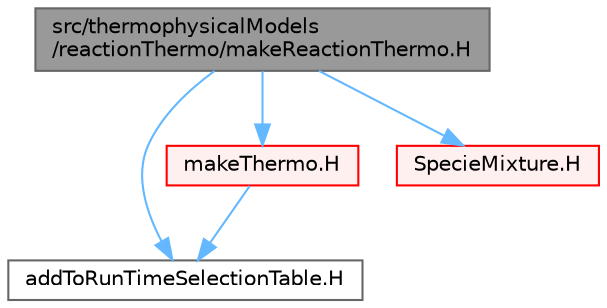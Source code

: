 digraph "src/thermophysicalModels/reactionThermo/makeReactionThermo.H"
{
 // LATEX_PDF_SIZE
  bgcolor="transparent";
  edge [fontname=Helvetica,fontsize=10,labelfontname=Helvetica,labelfontsize=10];
  node [fontname=Helvetica,fontsize=10,shape=box,height=0.2,width=0.4];
  Node1 [id="Node000001",label="src/thermophysicalModels\l/reactionThermo/makeReactionThermo.H",height=0.2,width=0.4,color="gray40", fillcolor="grey60", style="filled", fontcolor="black",tooltip=" "];
  Node1 -> Node2 [id="edge1_Node000001_Node000002",color="steelblue1",style="solid",tooltip=" "];
  Node2 [id="Node000002",label="addToRunTimeSelectionTable.H",height=0.2,width=0.4,color="grey40", fillcolor="white", style="filled",URL="$addToRunTimeSelectionTable_8H.html",tooltip="Macros for easy insertion into run-time selection tables."];
  Node1 -> Node3 [id="edge2_Node000001_Node000003",color="steelblue1",style="solid",tooltip=" "];
  Node3 [id="Node000003",label="makeThermo.H",height=0.2,width=0.4,color="red", fillcolor="#FFF0F0", style="filled",URL="$makeThermo_8H.html",tooltip="Macros for creating basic fluid thermo packages."];
  Node3 -> Node2 [id="edge3_Node000003_Node000002",color="steelblue1",style="solid",tooltip=" "];
  Node1 -> Node385 [id="edge4_Node000001_Node000385",color="steelblue1",style="solid",tooltip=" "];
  Node385 [id="Node000385",label="SpecieMixture.H",height=0.2,width=0.4,color="red", fillcolor="#FFF0F0", style="filled",URL="$SpecieMixture_8H.html",tooltip=" "];
}
